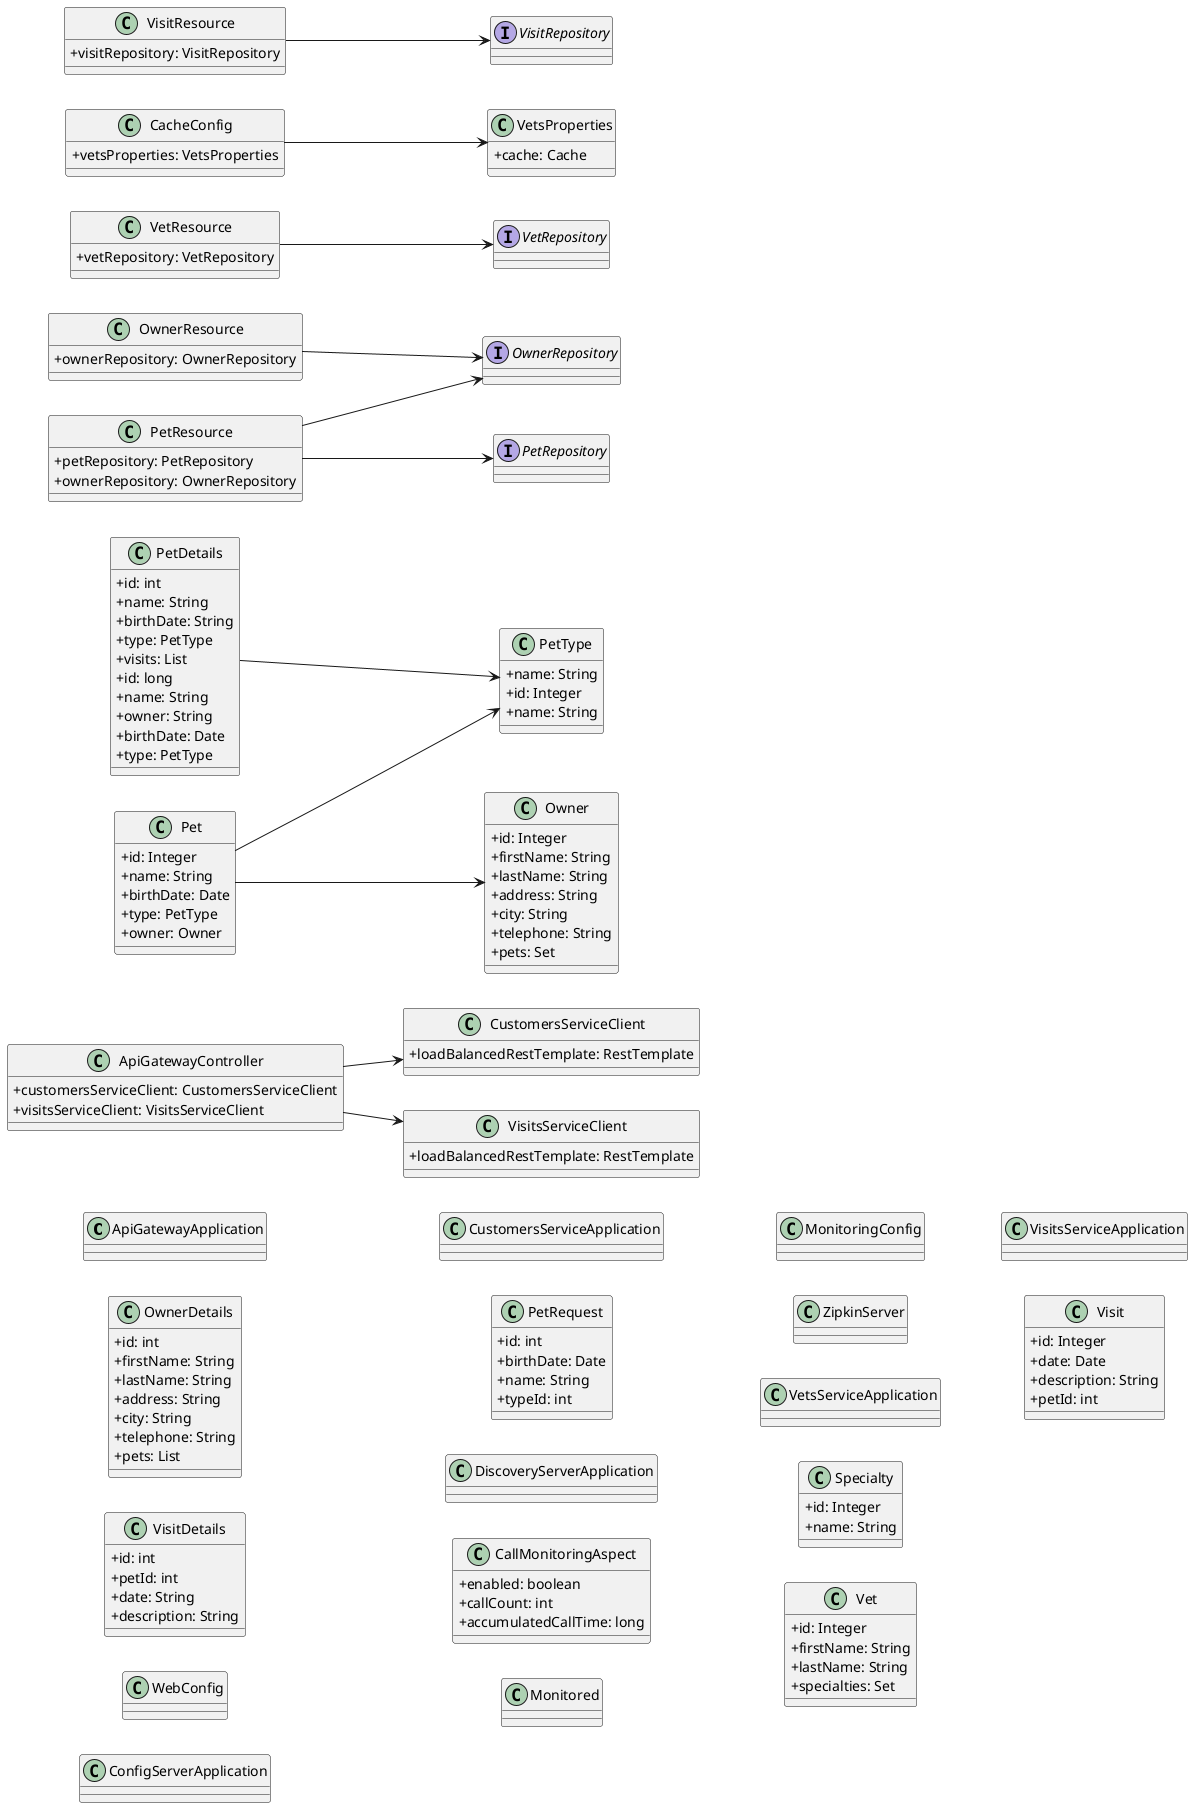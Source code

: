 @startuml
skinparam classAttributeIconSize 0
left to right direction
class ApiGatewayApplication {
}
class CustomersServiceClient {
  + loadBalancedRestTemplate: RestTemplate
}
class OwnerDetails {
  + id: int
  + firstName: String
  + lastName: String
  + address: String
  + city: String
  + telephone: String
  + pets: List
}
class PetDetails {
  + id: int
  + name: String
  + birthDate: String
  + type: PetType
  + visits: List
}
class PetType {
  + name: String
}
class VisitDetails {
  + id: int
  + petId: int
  + date: String
  + description: String
}
class VisitsServiceClient {
  + loadBalancedRestTemplate: RestTemplate
}
class ApiGatewayController {
  + customersServiceClient: CustomersServiceClient
  + visitsServiceClient: VisitsServiceClient
}
class WebConfig {
}
class ConfigServerApplication {
}
class CustomersServiceApplication {
}
class Owner {
  + id: Integer
  + firstName: String
  + lastName: String
  + address: String
  + city: String
  + telephone: String
  + pets: Set
}
interface OwnerRepository {
}
class Pet {
  + id: Integer
  + name: String
  + birthDate: Date
  + type: PetType
  + owner: Owner
}
interface PetRepository {
}
class PetType {
  + id: Integer
  + name: String
}
class OwnerResource {
  + ownerRepository: OwnerRepository
}
class PetDetails {
  + id: long
  + name: String
  + owner: String
  + birthDate: Date
  + type: PetType
}
class PetRequest {
  + id: int
  + birthDate: Date
  + name: String
  + typeId: int
}
class PetResource {
  + petRepository: PetRepository
  + ownerRepository: OwnerRepository
}
class DiscoveryServerApplication {
}
class CallMonitoringAspect {
  + enabled: boolean
  + callCount: int
  + accumulatedCallTime: long
}
class Monitored {
}
class MonitoringConfig {
}
class ZipkinServer {
}
class VetsServiceApplication {
}
class Specialty {
  + id: Integer
  + name: String
}
class Vet {
  + id: Integer
  + firstName: String
  + lastName: String
  + specialties: Set
}
interface VetRepository {
}
class CacheConfig {
  + vetsProperties: VetsProperties
}
class VetsProperties {
  + cache: Cache
}
class VetResource {
  + vetRepository: VetRepository
}
class VisitsServiceApplication {
}
class Visit {
  + id: Integer
  + date: Date
  + description: String
  + petId: int
}
interface VisitRepository {
}
class VisitResource {
  + visitRepository: VisitRepository
}
ApiGatewayController --> CustomersServiceClient
ApiGatewayController --> VisitsServiceClient
CacheConfig --> VetsProperties
OwnerResource --> OwnerRepository
Pet --> Owner
Pet --> PetType
PetDetails --> PetType
PetResource --> OwnerRepository
PetResource --> PetRepository
VetResource --> VetRepository
VisitResource --> VisitRepository
@enduml